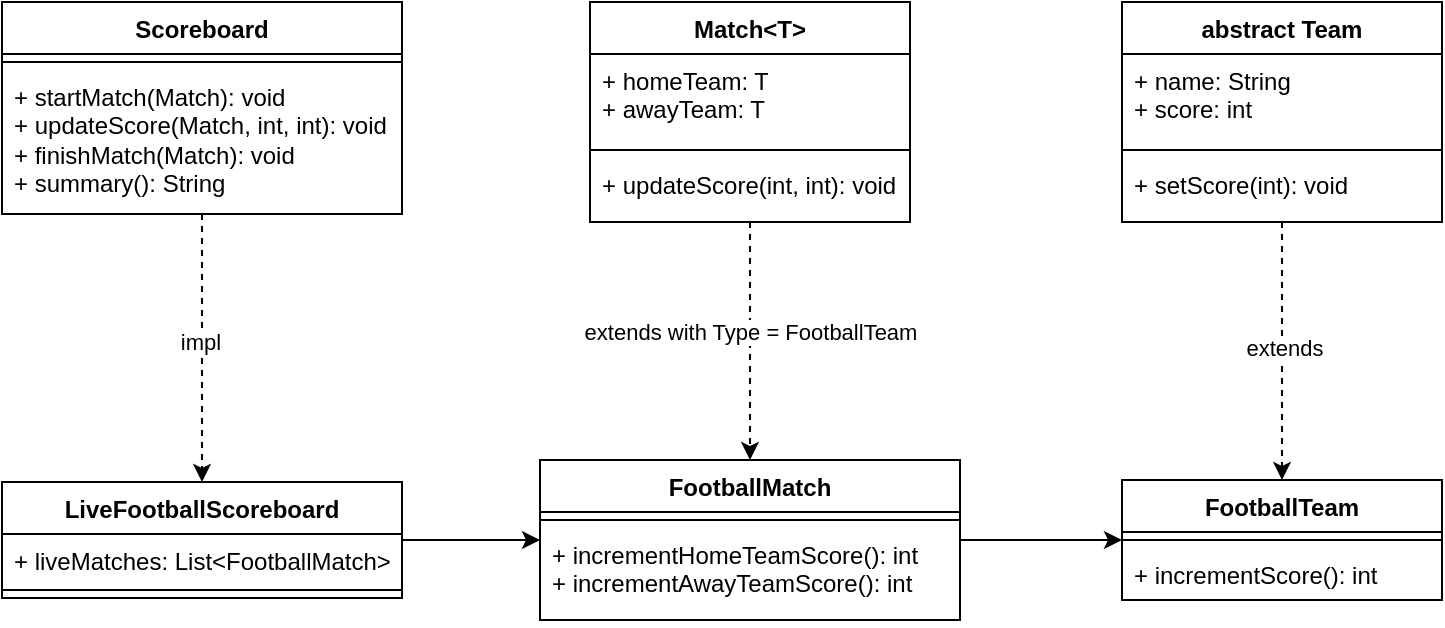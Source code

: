 <mxfile version="22.1.2" type="device">
  <diagram name="data" id="gG5AuMIs5X-WdQPPHmFj">
    <mxGraphModel dx="1100" dy="702" grid="1" gridSize="10" guides="1" tooltips="1" connect="1" arrows="1" fold="1" page="1" pageScale="1" pageWidth="827" pageHeight="1169" math="0" shadow="0">
      <root>
        <mxCell id="0" />
        <mxCell id="1" parent="0" />
        <mxCell id="F0AEDQZpANQhU5zspdkj-36" style="edgeStyle=orthogonalEdgeStyle;rounded=0;orthogonalLoop=1;jettySize=auto;html=1;dashed=1;" parent="1" source="F0AEDQZpANQhU5zspdkj-1" target="F0AEDQZpANQhU5zspdkj-18" edge="1">
          <mxGeometry relative="1" as="geometry" />
        </mxCell>
        <mxCell id="F0AEDQZpANQhU5zspdkj-37" value="impl" style="edgeLabel;html=1;align=center;verticalAlign=middle;resizable=0;points=[];" parent="F0AEDQZpANQhU5zspdkj-36" vertex="1" connectable="0">
          <mxGeometry x="-0.054" y="-1" relative="1" as="geometry">
            <mxPoint as="offset" />
          </mxGeometry>
        </mxCell>
        <mxCell id="F0AEDQZpANQhU5zspdkj-1" value="Scoreboard" style="swimlane;fontStyle=1;align=center;verticalAlign=top;childLayout=stackLayout;horizontal=1;startSize=26;horizontalStack=0;resizeParent=1;resizeParentMax=0;resizeLast=0;collapsible=1;marginBottom=0;whiteSpace=wrap;html=1;" parent="1" vertex="1">
          <mxGeometry x="60" y="41" width="200" height="106" as="geometry" />
        </mxCell>
        <mxCell id="F0AEDQZpANQhU5zspdkj-3" value="" style="line;strokeWidth=1;fillColor=none;align=left;verticalAlign=middle;spacingTop=-1;spacingLeft=3;spacingRight=3;rotatable=0;labelPosition=right;points=[];portConstraint=eastwest;strokeColor=inherit;" parent="F0AEDQZpANQhU5zspdkj-1" vertex="1">
          <mxGeometry y="26" width="200" height="8" as="geometry" />
        </mxCell>
        <mxCell id="F0AEDQZpANQhU5zspdkj-4" value="+ startMatch(Match): void&lt;br&gt;+ updateScore(Match, int, int): void&lt;br&gt;+ finishMatch(Match): void&lt;br&gt;+ summary(): String" style="text;strokeColor=none;fillColor=none;align=left;verticalAlign=top;spacingLeft=4;spacingRight=4;overflow=hidden;rotatable=0;points=[[0,0.5],[1,0.5]];portConstraint=eastwest;whiteSpace=wrap;html=1;" parent="F0AEDQZpANQhU5zspdkj-1" vertex="1">
          <mxGeometry y="34" width="200" height="72" as="geometry" />
        </mxCell>
        <mxCell id="F0AEDQZpANQhU5zspdkj-40" style="edgeStyle=orthogonalEdgeStyle;rounded=0;orthogonalLoop=1;jettySize=auto;html=1;dashed=1;" parent="1" source="F0AEDQZpANQhU5zspdkj-11" target="F0AEDQZpANQhU5zspdkj-27" edge="1">
          <mxGeometry relative="1" as="geometry" />
        </mxCell>
        <mxCell id="F0AEDQZpANQhU5zspdkj-42" value="extends" style="edgeLabel;html=1;align=center;verticalAlign=middle;resizable=0;points=[];" parent="F0AEDQZpANQhU5zspdkj-40" vertex="1" connectable="0">
          <mxGeometry x="-0.025" y="1" relative="1" as="geometry">
            <mxPoint as="offset" />
          </mxGeometry>
        </mxCell>
        <mxCell id="F0AEDQZpANQhU5zspdkj-11" value="abstract Team" style="swimlane;fontStyle=1;align=center;verticalAlign=top;childLayout=stackLayout;horizontal=1;startSize=26;horizontalStack=0;resizeParent=1;resizeParentMax=0;resizeLast=0;collapsible=1;marginBottom=0;whiteSpace=wrap;html=1;" parent="1" vertex="1">
          <mxGeometry x="620" y="41" width="160" height="110" as="geometry" />
        </mxCell>
        <mxCell id="F0AEDQZpANQhU5zspdkj-12" value="+ name: String&lt;br&gt;+ score: int" style="text;strokeColor=none;fillColor=none;align=left;verticalAlign=top;spacingLeft=4;spacingRight=4;overflow=hidden;rotatable=0;points=[[0,0.5],[1,0.5]];portConstraint=eastwest;whiteSpace=wrap;html=1;" parent="F0AEDQZpANQhU5zspdkj-11" vertex="1">
          <mxGeometry y="26" width="160" height="44" as="geometry" />
        </mxCell>
        <mxCell id="F0AEDQZpANQhU5zspdkj-13" value="" style="line;strokeWidth=1;fillColor=none;align=left;verticalAlign=middle;spacingTop=-1;spacingLeft=3;spacingRight=3;rotatable=0;labelPosition=right;points=[];portConstraint=eastwest;strokeColor=inherit;" parent="F0AEDQZpANQhU5zspdkj-11" vertex="1">
          <mxGeometry y="70" width="160" height="8" as="geometry" />
        </mxCell>
        <mxCell id="F0AEDQZpANQhU5zspdkj-14" value="+ setScore(int): void&lt;br&gt;" style="text;strokeColor=none;fillColor=none;align=left;verticalAlign=top;spacingLeft=4;spacingRight=4;overflow=hidden;rotatable=0;points=[[0,0.5],[1,0.5]];portConstraint=eastwest;whiteSpace=wrap;html=1;" parent="F0AEDQZpANQhU5zspdkj-11" vertex="1">
          <mxGeometry y="78" width="160" height="32" as="geometry" />
        </mxCell>
        <mxCell id="LYObXt1QIRG44gmWrE52-4" style="edgeStyle=orthogonalEdgeStyle;rounded=0;orthogonalLoop=1;jettySize=auto;html=1;" parent="1" source="F0AEDQZpANQhU5zspdkj-18" target="LYObXt1QIRG44gmWrE52-1" edge="1">
          <mxGeometry relative="1" as="geometry" />
        </mxCell>
        <mxCell id="F0AEDQZpANQhU5zspdkj-18" value="LiveFootballScoreboard" style="swimlane;fontStyle=1;align=center;verticalAlign=top;childLayout=stackLayout;horizontal=1;startSize=26;horizontalStack=0;resizeParent=1;resizeParentMax=0;resizeLast=0;collapsible=1;marginBottom=0;whiteSpace=wrap;html=1;" parent="1" vertex="1">
          <mxGeometry x="60" y="281" width="200" height="58" as="geometry" />
        </mxCell>
        <mxCell id="F0AEDQZpANQhU5zspdkj-19" value="+ liveMatches: List&amp;lt;FootballMatch&amp;gt;" style="text;strokeColor=none;fillColor=none;align=left;verticalAlign=top;spacingLeft=4;spacingRight=4;overflow=hidden;rotatable=0;points=[[0,0.5],[1,0.5]];portConstraint=eastwest;whiteSpace=wrap;html=1;" parent="F0AEDQZpANQhU5zspdkj-18" vertex="1">
          <mxGeometry y="26" width="200" height="24" as="geometry" />
        </mxCell>
        <mxCell id="F0AEDQZpANQhU5zspdkj-20" value="" style="line;strokeWidth=1;fillColor=none;align=left;verticalAlign=middle;spacingTop=-1;spacingLeft=3;spacingRight=3;rotatable=0;labelPosition=right;points=[];portConstraint=eastwest;strokeColor=inherit;" parent="F0AEDQZpANQhU5zspdkj-18" vertex="1">
          <mxGeometry y="50" width="200" height="8" as="geometry" />
        </mxCell>
        <mxCell id="F0AEDQZpANQhU5zspdkj-27" value="FootballTeam" style="swimlane;fontStyle=1;align=center;verticalAlign=top;childLayout=stackLayout;horizontal=1;startSize=26;horizontalStack=0;resizeParent=1;resizeParentMax=0;resizeLast=0;collapsible=1;marginBottom=0;whiteSpace=wrap;html=1;" parent="1" vertex="1">
          <mxGeometry x="620" y="280" width="160" height="60" as="geometry" />
        </mxCell>
        <mxCell id="F0AEDQZpANQhU5zspdkj-29" value="" style="line;strokeWidth=1;fillColor=none;align=left;verticalAlign=middle;spacingTop=-1;spacingLeft=3;spacingRight=3;rotatable=0;labelPosition=right;points=[];portConstraint=eastwest;strokeColor=inherit;" parent="F0AEDQZpANQhU5zspdkj-27" vertex="1">
          <mxGeometry y="26" width="160" height="8" as="geometry" />
        </mxCell>
        <mxCell id="F0AEDQZpANQhU5zspdkj-30" value="+ incrementScore(): int" style="text;strokeColor=none;fillColor=none;align=left;verticalAlign=top;spacingLeft=4;spacingRight=4;overflow=hidden;rotatable=0;points=[[0,0.5],[1,0.5]];portConstraint=eastwest;whiteSpace=wrap;html=1;" parent="F0AEDQZpANQhU5zspdkj-27" vertex="1">
          <mxGeometry y="34" width="160" height="26" as="geometry" />
        </mxCell>
        <mxCell id="F0AEDQZpANQhU5zspdkj-47" style="edgeStyle=orthogonalEdgeStyle;rounded=0;orthogonalLoop=1;jettySize=auto;html=1;dashed=1;" parent="1" source="F0AEDQZpANQhU5zspdkj-43" target="LYObXt1QIRG44gmWrE52-1" edge="1">
          <mxGeometry relative="1" as="geometry">
            <mxPoint x="434" y="292" as="targetPoint" />
          </mxGeometry>
        </mxCell>
        <mxCell id="nz1fH8C-l8QqB3nonGmf-1" value="extends with Type = FootballTeam" style="edgeLabel;html=1;align=center;verticalAlign=middle;resizable=0;points=[];" vertex="1" connectable="0" parent="F0AEDQZpANQhU5zspdkj-47">
          <mxGeometry x="-0.081" relative="1" as="geometry">
            <mxPoint as="offset" />
          </mxGeometry>
        </mxCell>
        <mxCell id="F0AEDQZpANQhU5zspdkj-43" value="Match&amp;lt;T&amp;gt;" style="swimlane;fontStyle=1;align=center;verticalAlign=top;childLayout=stackLayout;horizontal=1;startSize=26;horizontalStack=0;resizeParent=1;resizeParentMax=0;resizeLast=0;collapsible=1;marginBottom=0;whiteSpace=wrap;html=1;" parent="1" vertex="1">
          <mxGeometry x="354" y="41" width="160" height="110" as="geometry" />
        </mxCell>
        <mxCell id="F0AEDQZpANQhU5zspdkj-44" value="+ homeTeam: T&lt;br&gt;+ awayTeam: T" style="text;strokeColor=none;fillColor=none;align=left;verticalAlign=top;spacingLeft=4;spacingRight=4;overflow=hidden;rotatable=0;points=[[0,0.5],[1,0.5]];portConstraint=eastwest;whiteSpace=wrap;html=1;" parent="F0AEDQZpANQhU5zspdkj-43" vertex="1">
          <mxGeometry y="26" width="160" height="44" as="geometry" />
        </mxCell>
        <mxCell id="F0AEDQZpANQhU5zspdkj-45" value="" style="line;strokeWidth=1;fillColor=none;align=left;verticalAlign=middle;spacingTop=-1;spacingLeft=3;spacingRight=3;rotatable=0;labelPosition=right;points=[];portConstraint=eastwest;strokeColor=inherit;" parent="F0AEDQZpANQhU5zspdkj-43" vertex="1">
          <mxGeometry y="70" width="160" height="8" as="geometry" />
        </mxCell>
        <mxCell id="F0AEDQZpANQhU5zspdkj-46" value="+ updateScore(int, int): void" style="text;strokeColor=none;fillColor=none;align=left;verticalAlign=top;spacingLeft=4;spacingRight=4;overflow=hidden;rotatable=0;points=[[0,0.5],[1,0.5]];portConstraint=eastwest;whiteSpace=wrap;html=1;" parent="F0AEDQZpANQhU5zspdkj-43" vertex="1">
          <mxGeometry y="78" width="160" height="32" as="geometry" />
        </mxCell>
        <mxCell id="LYObXt1QIRG44gmWrE52-7" style="edgeStyle=orthogonalEdgeStyle;rounded=0;orthogonalLoop=1;jettySize=auto;html=1;" parent="1" source="LYObXt1QIRG44gmWrE52-1" target="F0AEDQZpANQhU5zspdkj-27" edge="1">
          <mxGeometry relative="1" as="geometry" />
        </mxCell>
        <mxCell id="LYObXt1QIRG44gmWrE52-1" value="FootballMatch" style="swimlane;fontStyle=1;align=center;verticalAlign=top;childLayout=stackLayout;horizontal=1;startSize=26;horizontalStack=0;resizeParent=1;resizeParentMax=0;resizeLast=0;collapsible=1;marginBottom=0;whiteSpace=wrap;html=1;" parent="1" vertex="1">
          <mxGeometry x="329" y="270" width="210" height="80" as="geometry" />
        </mxCell>
        <mxCell id="LYObXt1QIRG44gmWrE52-2" value="" style="line;strokeWidth=1;fillColor=none;align=left;verticalAlign=middle;spacingTop=-1;spacingLeft=3;spacingRight=3;rotatable=0;labelPosition=right;points=[];portConstraint=eastwest;strokeColor=inherit;" parent="LYObXt1QIRG44gmWrE52-1" vertex="1">
          <mxGeometry y="26" width="210" height="8" as="geometry" />
        </mxCell>
        <mxCell id="LYObXt1QIRG44gmWrE52-3" value="+&amp;nbsp;incrementHomeTeamScore&lt;span style=&quot;background-color: initial;&quot;&gt;(): int&lt;br&gt;&lt;/span&gt;+ incrementAwayTeamScore(): int" style="text;strokeColor=none;fillColor=none;align=left;verticalAlign=top;spacingLeft=4;spacingRight=4;overflow=hidden;rotatable=0;points=[[0,0.5],[1,0.5]];portConstraint=eastwest;whiteSpace=wrap;html=1;" parent="LYObXt1QIRG44gmWrE52-1" vertex="1">
          <mxGeometry y="34" width="210" height="46" as="geometry" />
        </mxCell>
      </root>
    </mxGraphModel>
  </diagram>
</mxfile>
